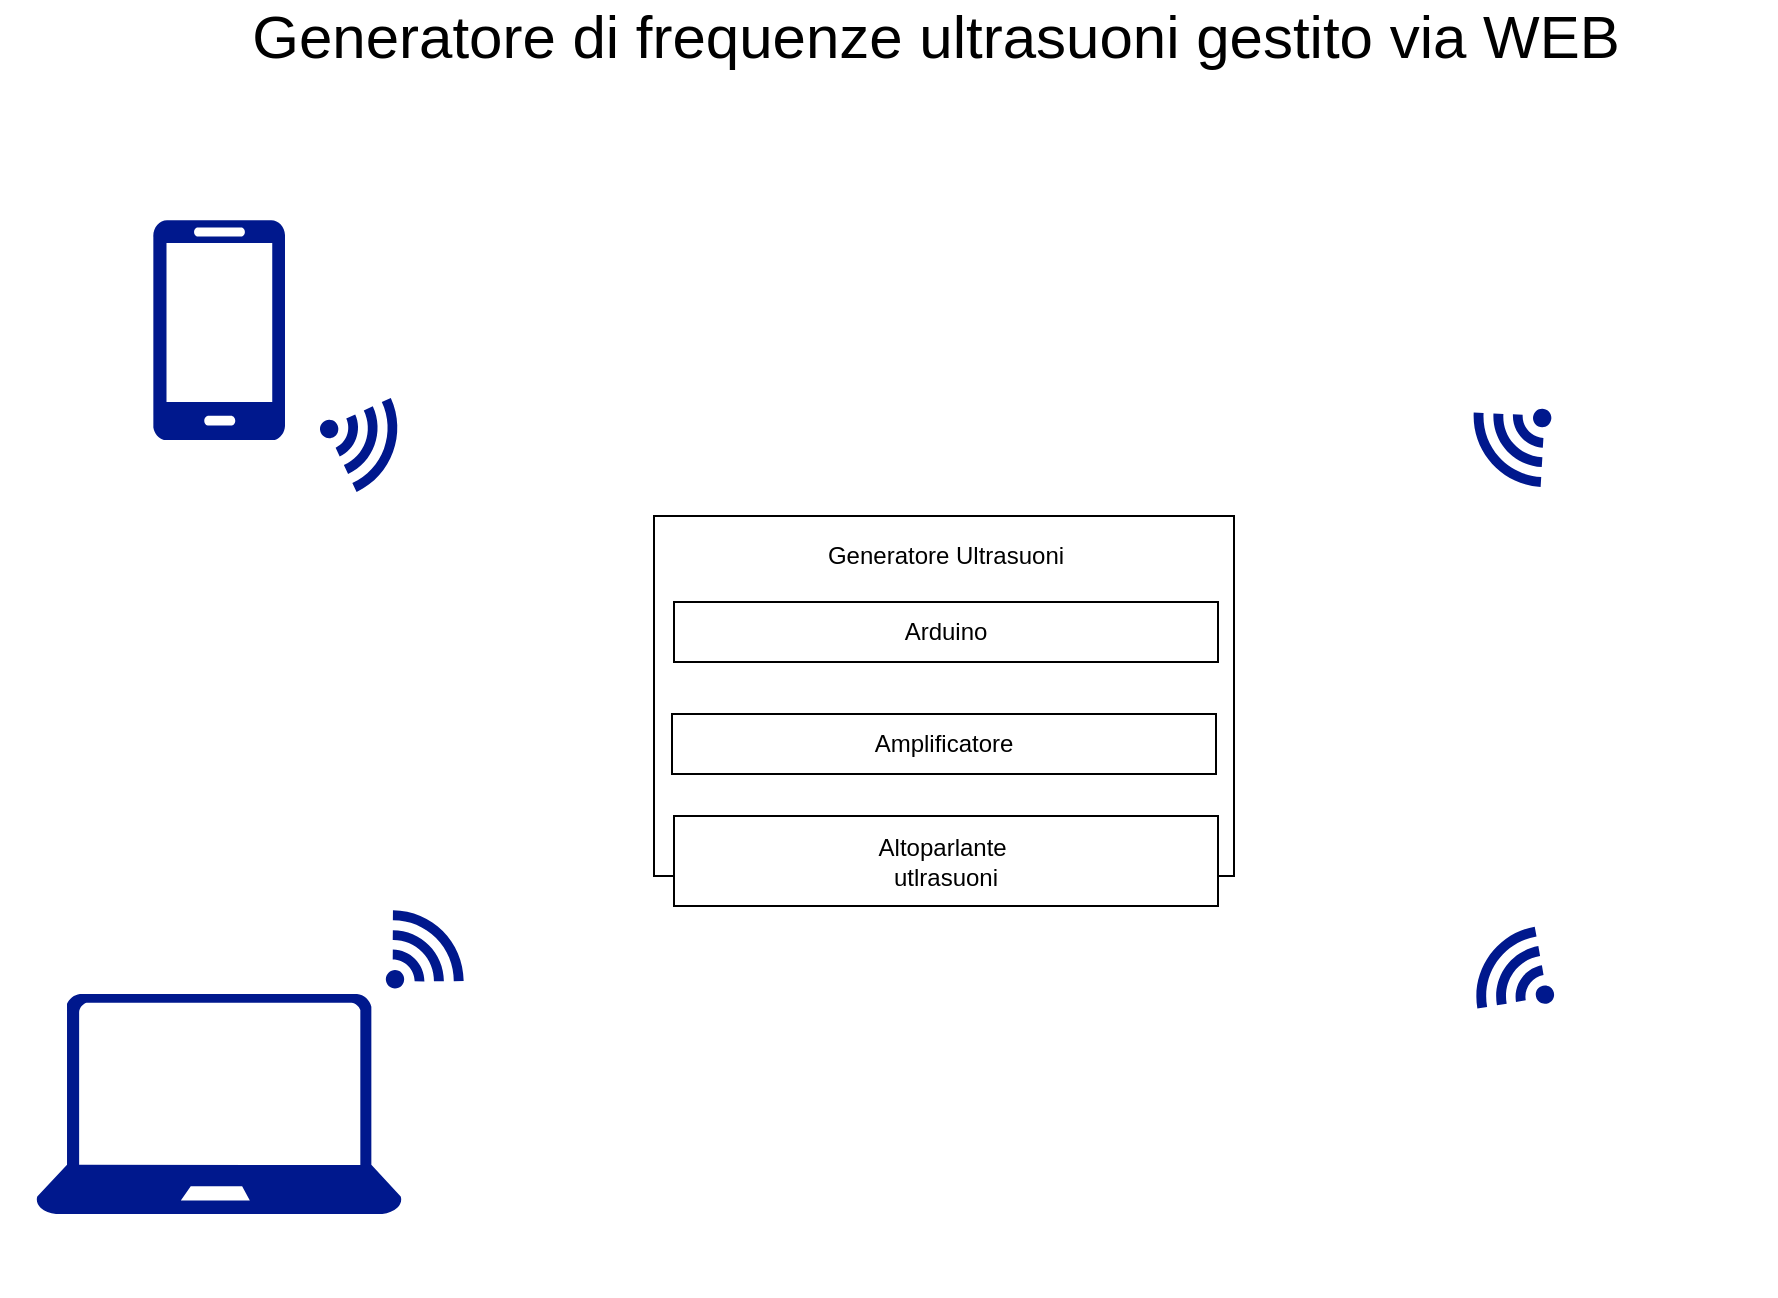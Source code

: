 <mxfile version="12.2.2" type="device" pages="1"><diagram id="w6VglJsisrG8Exp2lU7_" name="Page-1"><mxGraphModel dx="1106" dy="932" grid="1" gridSize="10" guides="1" tooltips="1" connect="1" arrows="1" fold="1" page="1" pageScale="1" pageWidth="1169" pageHeight="827" math="0" shadow="0"><root><mxCell id="0"/><mxCell id="1" parent="0"/><mxCell id="NMmTUx4IR6S9TUO22mVp-2" value="&lt;div&gt;&lt;br&gt;&lt;/div&gt;" style="rounded=0;whiteSpace=wrap;html=1;align=center;" parent="1" vertex="1"><mxGeometry x="439" y="300" width="290" height="180" as="geometry"/></mxCell><mxCell id="NMmTUx4IR6S9TUO22mVp-3" value="Arduino" style="rounded=0;whiteSpace=wrap;html=1;" parent="1" vertex="1"><mxGeometry x="449" y="343" width="272" height="30" as="geometry"/></mxCell><mxCell id="NMmTUx4IR6S9TUO22mVp-4" value="Amplificatore" style="rounded=0;whiteSpace=wrap;html=1;" parent="1" vertex="1"><mxGeometry x="448" y="399" width="272" height="30" as="geometry"/></mxCell><mxCell id="NMmTUx4IR6S9TUO22mVp-5" value="Altoparlante&amp;nbsp;&lt;br&gt;utlrasuoni" style="rounded=0;whiteSpace=wrap;html=1;" parent="1" vertex="1"><mxGeometry x="449" y="450" width="272" height="45" as="geometry"/></mxCell><mxCell id="NMmTUx4IR6S9TUO22mVp-6" value="Generatore Ultrasuoni" style="text;html=1;strokeColor=none;fillColor=none;align=center;verticalAlign=middle;whiteSpace=wrap;rounded=0;" parent="1" vertex="1"><mxGeometry x="520" y="310" width="130" height="20" as="geometry"/></mxCell><mxCell id="NMmTUx4IR6S9TUO22mVp-7" value="" style="aspect=fixed;pointerEvents=1;shadow=0;dashed=0;html=1;strokeColor=none;labelPosition=center;verticalLabelPosition=bottom;verticalAlign=top;align=center;shape=mxgraph.azure.mobile;fillColor=#00188D;fontFamily=Helvetica;fontSize=12;fontColor=#000000;" parent="1" vertex="1"><mxGeometry x="188.5" y="152" width="66" height="110" as="geometry"/></mxCell><mxCell id="NMmTUx4IR6S9TUO22mVp-8" value="" style="aspect=fixed;pointerEvents=1;shadow=0;dashed=0;html=1;strokeColor=none;labelPosition=center;verticalLabelPosition=bottom;verticalAlign=top;align=center;shape=mxgraph.azure.laptop;fillColor=#00188D;" parent="1" vertex="1"><mxGeometry x="130" y="539" width="183" height="110" as="geometry"/></mxCell><mxCell id="NMmTUx4IR6S9TUO22mVp-9" value="" style="aspect=fixed;pointerEvents=1;shadow=0;dashed=0;html=1;strokeColor=none;labelPosition=center;verticalLabelPosition=bottom;verticalAlign=top;align=center;shape=mxgraph.mscae.enterprise.wireless_connection;fillColor=#00188D;rotation=20;" parent="1" vertex="1"><mxGeometry x="271" y="237" width="42" height="50" as="geometry"/></mxCell><mxCell id="NMmTUx4IR6S9TUO22mVp-10" value="" style="aspect=fixed;pointerEvents=1;shadow=0;dashed=0;html=1;strokeColor=none;labelPosition=center;verticalLabelPosition=bottom;verticalAlign=top;align=center;shape=mxgraph.mscae.enterprise.wireless_connection;fillColor=#00188D;rotation=-45;" parent="1" vertex="1"><mxGeometry x="300" y="495" width="42" height="50" as="geometry"/></mxCell><mxCell id="NMmTUx4IR6S9TUO22mVp-12" value="" style="shape=image;html=1;verticalAlign=top;verticalLabelPosition=bottom;labelBackgroundColor=#ffffff;imageAspect=0;aspect=fixed;image=https://cdn0.iconfinder.com/data/icons/electronics-line-style/64/Remote-128.png" parent="1" vertex="1"><mxGeometry x="854" y="144" width="126" height="126" as="geometry"/></mxCell><mxCell id="NMmTUx4IR6S9TUO22mVp-13" value="" style="shape=image;html=1;verticalAlign=top;verticalLabelPosition=bottom;labelBackgroundColor=#ffffff;imageAspect=0;aspect=fixed;image=https://cdn4.iconfinder.com/data/icons/essential-app-1/16/mic-microphone-record-speak-128.png;fontFamily=Helvetica;fontSize=12;fontColor=#000000;align=center;strokeColor=#000000;fillColor=#ffffff;" parent="1" vertex="1"><mxGeometry x="854" y="530" width="128" height="128" as="geometry"/></mxCell><mxCell id="NMmTUx4IR6S9TUO22mVp-14" value="" style="aspect=fixed;pointerEvents=1;shadow=0;dashed=0;html=1;strokeColor=none;labelPosition=center;verticalLabelPosition=bottom;verticalAlign=top;align=center;shape=mxgraph.mscae.enterprise.wireless_connection;fillColor=#00188D;rotation=138;" parent="1" vertex="1"><mxGeometry x="850" y="237" width="42" height="50" as="geometry"/></mxCell><mxCell id="NMmTUx4IR6S9TUO22mVp-15" value="" style="aspect=fixed;pointerEvents=1;shadow=0;dashed=0;html=1;strokeColor=none;labelPosition=center;verticalLabelPosition=bottom;verticalAlign=top;align=center;shape=mxgraph.mscae.enterprise.wireless_connection;fillColor=#00188D;rotation=-145;" parent="1" vertex="1"><mxGeometry x="850" y="505" width="42" height="50" as="geometry"/></mxCell><mxCell id="NMmTUx4IR6S9TUO22mVp-16" value="&lt;font style=&quot;font-size: 30px&quot;&gt;Generatore di frequenze ultrasuoni gestito via WEB&lt;/font&gt;" style="text;html=1;strokeColor=none;fillColor=none;align=center;verticalAlign=middle;whiteSpace=wrap;rounded=0;" parent="1" vertex="1"><mxGeometry x="160" y="50" width="840" height="20" as="geometry"/></mxCell><mxCell id="NMmTUx4IR6S9TUO22mVp-18" value="&lt;h1&gt;&lt;br&gt;&lt;/h1&gt;" style="text;html=1;strokeColor=none;fillColor=none;spacing=5;spacingTop=-20;whiteSpace=wrap;overflow=hidden;rounded=0;" parent="1" vertex="1"><mxGeometry x="456" y="570" width="264" height="120" as="geometry"/></mxCell><mxCell id="6ndszbOwBCUd4nAZILe3-1" value="&lt;h1&gt;&lt;br&gt;&lt;/h1&gt;" style="text;html=1;strokeColor=none;fillColor=none;spacing=5;spacingTop=-20;whiteSpace=wrap;overflow=hidden;rounded=0;" vertex="1" parent="1"><mxGeometry x="112" y="570" width="264" height="120" as="geometry"/></mxCell></root></mxGraphModel></diagram></mxfile>